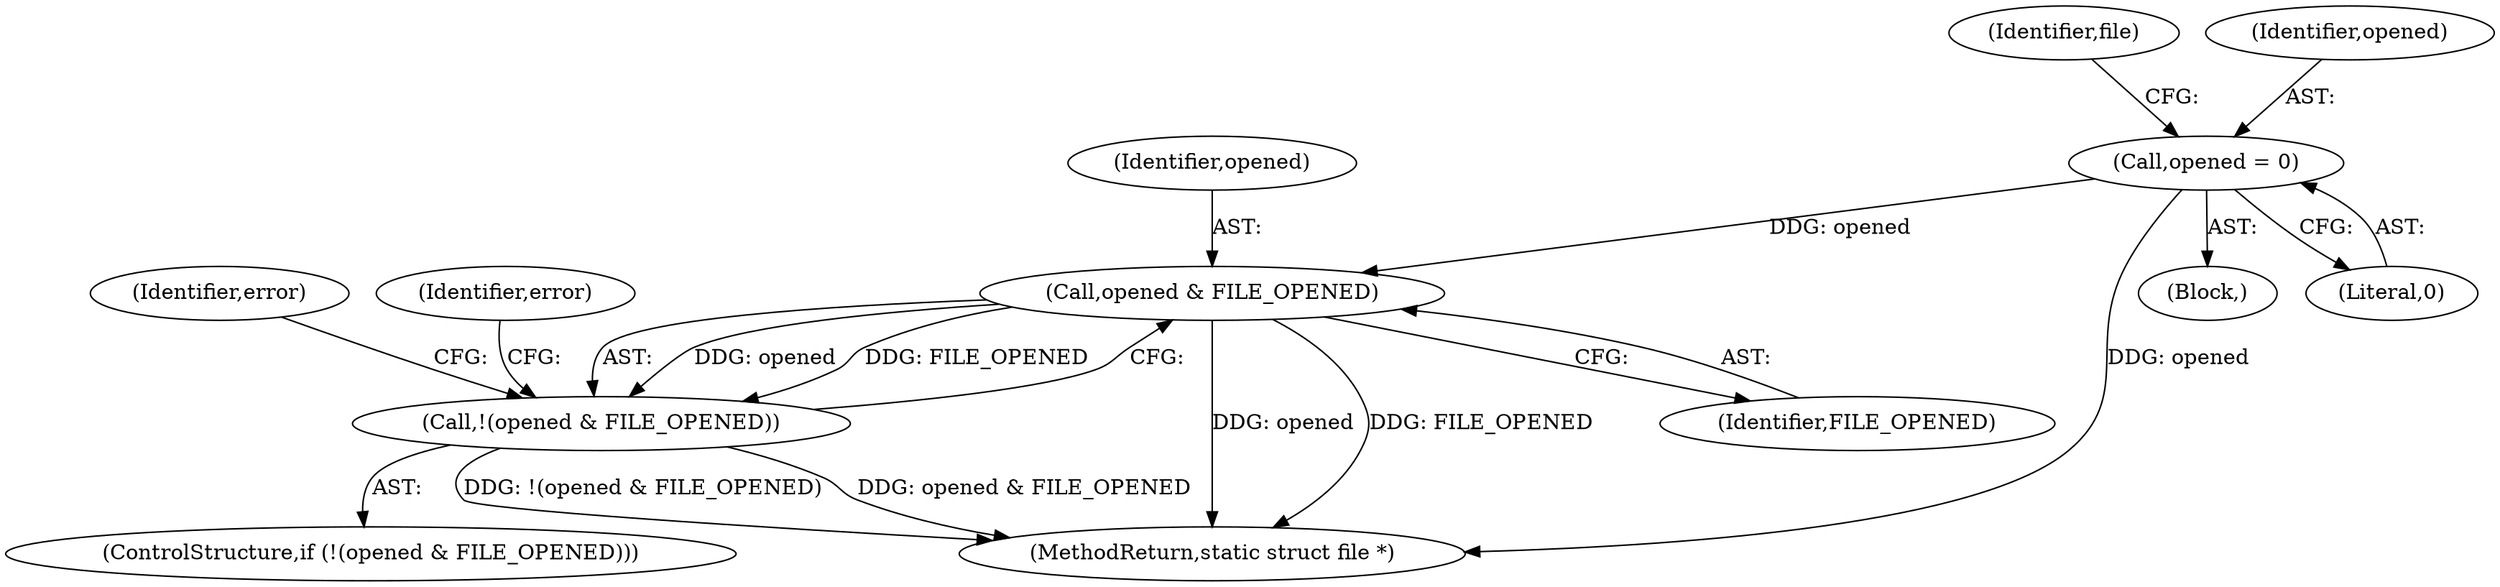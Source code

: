 digraph "0_linux_f15133df088ecadd141ea1907f2c96df67c729f0@API" {
"1000111" [label="(Call,opened = 0)"];
"1000264" [label="(Call,opened & FILE_OPENED)"];
"1000263" [label="(Call,!(opened & FILE_OPENED))"];
"1000116" [label="(Identifier,file)"];
"1000302" [label="(MethodReturn,static struct file *)"];
"1000264" [label="(Call,opened & FILE_OPENED)"];
"1000112" [label="(Identifier,opened)"];
"1000270" [label="(Identifier,error)"];
"1000275" [label="(Identifier,error)"];
"1000265" [label="(Identifier,opened)"];
"1000263" [label="(Call,!(opened & FILE_OPENED))"];
"1000111" [label="(Call,opened = 0)"];
"1000107" [label="(Block,)"];
"1000262" [label="(ControlStructure,if (!(opened & FILE_OPENED)))"];
"1000113" [label="(Literal,0)"];
"1000266" [label="(Identifier,FILE_OPENED)"];
"1000111" -> "1000107"  [label="AST: "];
"1000111" -> "1000113"  [label="CFG: "];
"1000112" -> "1000111"  [label="AST: "];
"1000113" -> "1000111"  [label="AST: "];
"1000116" -> "1000111"  [label="CFG: "];
"1000111" -> "1000302"  [label="DDG: opened"];
"1000111" -> "1000264"  [label="DDG: opened"];
"1000264" -> "1000263"  [label="AST: "];
"1000264" -> "1000266"  [label="CFG: "];
"1000265" -> "1000264"  [label="AST: "];
"1000266" -> "1000264"  [label="AST: "];
"1000263" -> "1000264"  [label="CFG: "];
"1000264" -> "1000302"  [label="DDG: opened"];
"1000264" -> "1000302"  [label="DDG: FILE_OPENED"];
"1000264" -> "1000263"  [label="DDG: opened"];
"1000264" -> "1000263"  [label="DDG: FILE_OPENED"];
"1000263" -> "1000262"  [label="AST: "];
"1000270" -> "1000263"  [label="CFG: "];
"1000275" -> "1000263"  [label="CFG: "];
"1000263" -> "1000302"  [label="DDG: !(opened & FILE_OPENED)"];
"1000263" -> "1000302"  [label="DDG: opened & FILE_OPENED"];
}
